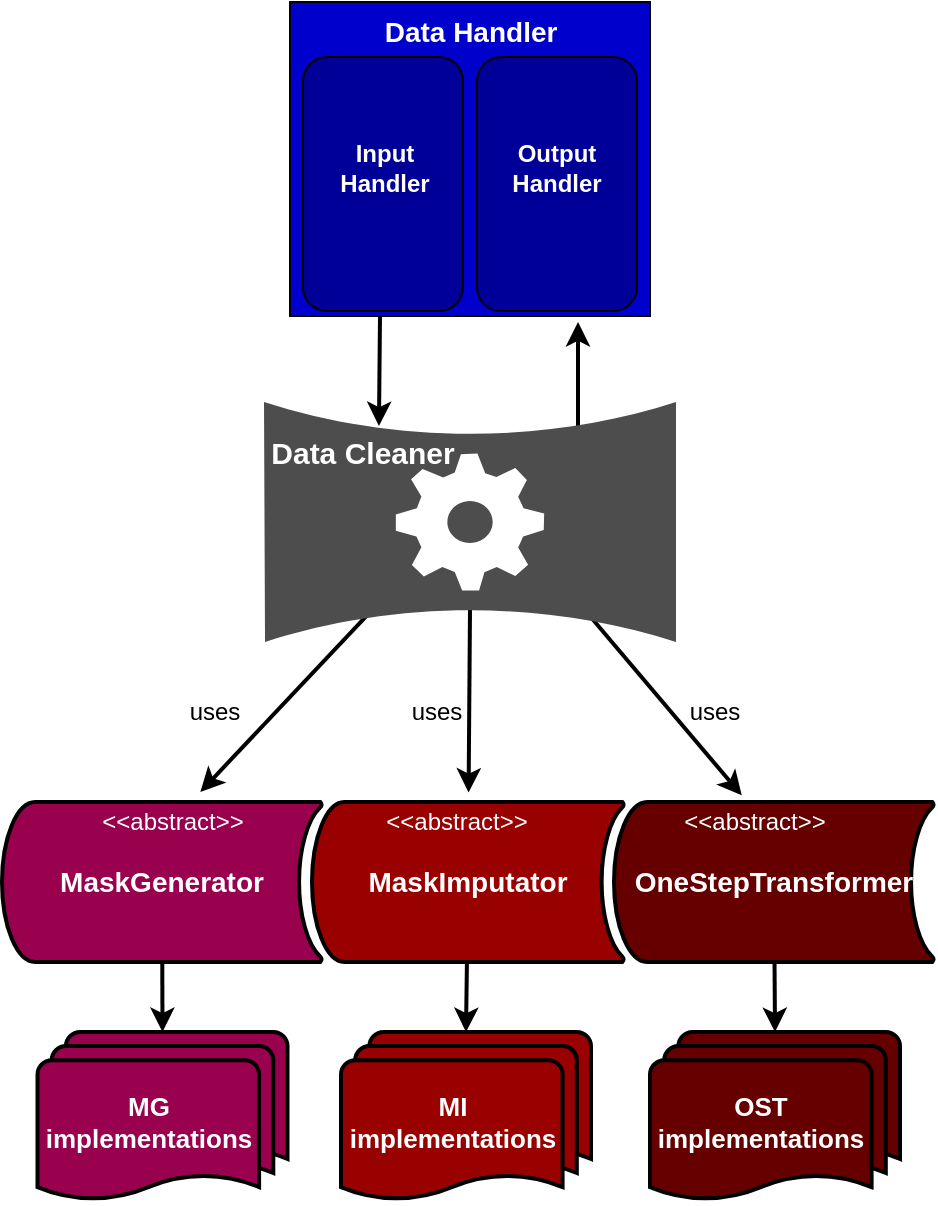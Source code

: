 <mxfile>
    <diagram id="vP8HRYV40l1JKufZO04F" name="Page-1">
        <mxGraphModel dx="-1268" dy="439" grid="1" gridSize="10" guides="1" tooltips="1" connect="1" arrows="1" fold="1" page="0" pageScale="1" pageWidth="827" pageHeight="1169" math="0" shadow="0">
            <root>
                <mxCell id="0"/>
                <mxCell id="1" parent="0"/>
                <mxCell id="86" value="" style="whiteSpace=wrap;html=1;fillColor=#0000CC;" vertex="1" parent="1">
                    <mxGeometry x="2176" y="320" width="180" height="157" as="geometry"/>
                </mxCell>
                <mxCell id="102" style="edgeStyle=none;html=1;exitX=0.25;exitY=0.889;exitDx=0;exitDy=0;exitPerimeter=0;strokeWidth=2;" edge="1" parent="1" source="245" target="99">
                    <mxGeometry relative="1" as="geometry">
                        <mxPoint x="2220" y="630" as="sourcePoint"/>
                    </mxGeometry>
                </mxCell>
                <mxCell id="103" style="edgeStyle=none;html=1;entryX=0.57;entryY=0.009;entryDx=0;entryDy=0;entryPerimeter=0;exitX=0.5;exitY=0.865;exitDx=0;exitDy=0;exitPerimeter=0;strokeWidth=2;" edge="1" parent="1" source="245" target="100">
                    <mxGeometry relative="1" as="geometry">
                        <mxPoint x="2265.412" y="645" as="sourcePoint"/>
                    </mxGeometry>
                </mxCell>
                <mxCell id="104" style="edgeStyle=none;html=1;entryX=0.432;entryY=0.056;entryDx=0;entryDy=0;entryPerimeter=0;fontStyle=0;strokeWidth=2;" edge="1" parent="1" target="101">
                    <mxGeometry relative="1" as="geometry">
                        <mxPoint x="2420" y="720" as="targetPoint"/>
                        <mxPoint x="2320" y="620" as="sourcePoint"/>
                    </mxGeometry>
                </mxCell>
                <mxCell id="94" style="edgeStyle=none;html=1;entryX=0.5;entryY=0;entryDx=0;entryDy=0;entryPerimeter=0;strokeWidth=2;" edge="1" parent="1" source="89" target="93">
                    <mxGeometry relative="1" as="geometry">
                        <mxPoint x="2117" y="830" as="targetPoint"/>
                    </mxGeometry>
                </mxCell>
                <mxCell id="89" value="&lt;font color=&quot;#ffffff&quot; style=&quot;font-size: 14px;&quot;&gt;&lt;b&gt;MaskGenerator&lt;/b&gt;&lt;/font&gt;" style="strokeWidth=2;html=1;shape=mxgraph.flowchart.stored_data;whiteSpace=wrap;fillColor=#99004D;" vertex="1" parent="1">
                    <mxGeometry x="2032" y="720" width="160" height="80" as="geometry"/>
                </mxCell>
                <mxCell id="96" style="edgeStyle=none;html=1;entryX=0.5;entryY=0;entryDx=0;entryDy=0;entryPerimeter=0;strokeWidth=2;" edge="1" parent="1" source="90" target="95">
                    <mxGeometry relative="1" as="geometry">
                        <mxPoint x="2259" y="830" as="targetPoint"/>
                    </mxGeometry>
                </mxCell>
                <mxCell id="90" value="&lt;font color=&quot;#ffffff&quot; style=&quot;font-size: 14px;&quot;&gt;&lt;b&gt;MaskImputator&lt;/b&gt;&lt;/font&gt;" style="strokeWidth=2;html=1;shape=mxgraph.flowchart.stored_data;whiteSpace=wrap;fillColor=#990000;" vertex="1" parent="1">
                    <mxGeometry x="2187" y="720" width="156" height="80" as="geometry"/>
                </mxCell>
                <mxCell id="98" style="edgeStyle=none;html=1;entryX=0.5;entryY=0;entryDx=0;entryDy=0;entryPerimeter=0;strokeWidth=2;" edge="1" parent="1" source="91" target="97">
                    <mxGeometry relative="1" as="geometry">
                        <mxPoint x="2407" y="830" as="targetPoint"/>
                    </mxGeometry>
                </mxCell>
                <mxCell id="91" value="&lt;font color=&quot;#ffffff&quot; style=&quot;font-size: 14px;&quot;&gt;&lt;b&gt;OneStepTransformer&lt;/b&gt;&lt;/font&gt;" style="strokeWidth=2;html=1;shape=mxgraph.flowchart.stored_data;whiteSpace=wrap;fillColor=#660000;" vertex="1" parent="1">
                    <mxGeometry x="2338" y="720" width="160" height="80" as="geometry"/>
                </mxCell>
                <mxCell id="93" value="" style="strokeWidth=2;html=1;shape=mxgraph.flowchart.multi-document;whiteSpace=wrap;fillColor=#99004D;" vertex="1" parent="1">
                    <mxGeometry x="2049.75" y="835" width="125" height="85" as="geometry"/>
                </mxCell>
                <mxCell id="95" value="" style="strokeWidth=2;html=1;shape=mxgraph.flowchart.multi-document;whiteSpace=wrap;fillColor=#990000;" vertex="1" parent="1">
                    <mxGeometry x="2201.5" y="835" width="125" height="85" as="geometry"/>
                </mxCell>
                <mxCell id="97" value="" style="strokeWidth=2;html=1;shape=mxgraph.flowchart.multi-document;whiteSpace=wrap;fillColor=#660000;" vertex="1" parent="1">
                    <mxGeometry x="2356" y="835" width="125" height="85" as="geometry"/>
                </mxCell>
                <mxCell id="99" value="&lt;font color=&quot;#ffffff&quot;&gt;&amp;lt;&amp;lt;abstract&amp;gt;&amp;gt;&lt;/font&gt;" style="text;html=1;align=center;verticalAlign=middle;resizable=0;points=[];autosize=1;strokeColor=none;fillColor=none;" vertex="1" parent="1">
                    <mxGeometry x="2072" y="715" width="90" height="30" as="geometry"/>
                </mxCell>
                <mxCell id="100" value="&lt;font color=&quot;#ffffff&quot;&gt;&amp;lt;&amp;lt;abstract&amp;gt;&amp;gt;&lt;/font&gt;" style="text;html=1;align=center;verticalAlign=middle;resizable=0;points=[];autosize=1;strokeColor=none;fillColor=none;" vertex="1" parent="1">
                    <mxGeometry x="2214" y="715" width="90" height="30" as="geometry"/>
                </mxCell>
                <mxCell id="101" value="&lt;font color=&quot;#ffffff&quot;&gt;&amp;lt;&amp;lt;abstract&amp;gt;&amp;gt;&lt;/font&gt;" style="text;html=1;align=center;verticalAlign=middle;resizable=0;points=[];autosize=1;strokeColor=none;fillColor=none;" vertex="1" parent="1">
                    <mxGeometry x="2363" y="715" width="90" height="30" as="geometry"/>
                </mxCell>
                <mxCell id="105" value="uses" style="text;html=1;align=center;verticalAlign=middle;resizable=0;points=[];autosize=1;strokeColor=none;fillColor=none;" vertex="1" parent="1">
                    <mxGeometry x="2113" y="660" width="50" height="30" as="geometry"/>
                </mxCell>
                <mxCell id="106" value="uses" style="text;html=1;align=center;verticalAlign=middle;resizable=0;points=[];autosize=1;strokeColor=none;fillColor=none;" vertex="1" parent="1">
                    <mxGeometry x="2224" y="660" width="50" height="30" as="geometry"/>
                </mxCell>
                <mxCell id="107" value="uses" style="text;html=1;align=center;verticalAlign=middle;resizable=0;points=[];autosize=1;strokeColor=none;fillColor=none;" vertex="1" parent="1">
                    <mxGeometry x="2363" y="660" width="50" height="30" as="geometry"/>
                </mxCell>
                <mxCell id="87" value="&lt;font color=&quot;#ffffff&quot; style=&quot;font-size: 14px;&quot;&gt;&lt;b&gt;Data Handler&lt;/b&gt;&lt;/font&gt;" style="text;html=1;align=center;verticalAlign=middle;resizable=0;points=[];autosize=1;strokeColor=none;fillColor=none;" vertex="1" parent="1">
                    <mxGeometry x="2211" y="320" width="110" height="30" as="geometry"/>
                </mxCell>
                <mxCell id="252" style="edgeStyle=none;html=1;fontSize=13;fontColor=#000000;exitX=0.25;exitY=1;exitDx=0;exitDy=0;entryX=0.279;entryY=0.1;entryDx=0;entryDy=0;entryPerimeter=0;strokeWidth=2;" edge="1" parent="1" source="86" target="245">
                    <mxGeometry relative="1" as="geometry">
                        <mxPoint x="2220" y="480" as="sourcePoint"/>
                        <mxPoint x="2221" y="530" as="targetPoint"/>
                    </mxGeometry>
                </mxCell>
                <mxCell id="237" value="" style="rounded=1;whiteSpace=wrap;html=1;fontSize=14;fillColor=#000099;rotation=90;" vertex="1" parent="1">
                    <mxGeometry x="2159" y="371" width="127" height="80" as="geometry"/>
                </mxCell>
                <mxCell id="83" value="&lt;font color=&quot;#ffffff&quot;&gt;&lt;b&gt;Input&lt;br&gt;Handler&lt;/b&gt;&lt;/font&gt;" style="text;html=1;align=center;verticalAlign=middle;resizable=0;points=[];autosize=1;strokeColor=none;fillColor=none;" vertex="1" parent="1">
                    <mxGeometry x="2188" y="383" width="70" height="40" as="geometry"/>
                </mxCell>
                <mxCell id="239" value="" style="rounded=1;whiteSpace=wrap;html=1;fontSize=14;fillColor=#000099;rotation=90;" vertex="1" parent="1">
                    <mxGeometry x="2246" y="371.06" width="127" height="80" as="geometry"/>
                </mxCell>
                <mxCell id="84" value="&lt;font color=&quot;#ffffff&quot;&gt;&lt;b&gt;Output&lt;br&gt;Handler&lt;/b&gt;&lt;/font&gt;" style="text;html=1;align=center;verticalAlign=middle;resizable=0;points=[];autosize=1;strokeColor=none;fillColor=none;" vertex="1" parent="1">
                    <mxGeometry x="2274" y="383" width="70" height="40" as="geometry"/>
                </mxCell>
                <mxCell id="253" style="edgeStyle=none;html=1;fontSize=13;fontColor=#000000;strokeWidth=2;" edge="1" parent="1">
                    <mxGeometry relative="1" as="geometry">
                        <mxPoint x="2320" y="480" as="targetPoint"/>
                        <mxPoint x="2320" y="540" as="sourcePoint"/>
                    </mxGeometry>
                </mxCell>
                <mxCell id="245" value="" style="verticalLabelPosition=bottom;html=1;verticalAlign=top;align=center;strokeColor=none;fillColor=#4D4D4D;shape=mxgraph.azure.autoscale;fontSize=10;" vertex="1" parent="1">
                    <mxGeometry x="2163" y="520" width="206" height="120" as="geometry"/>
                </mxCell>
                <mxCell id="246" value="&lt;font style=&quot;font-size: 15px;&quot; color=&quot;#ffffff&quot;&gt;&lt;b style=&quot;font-size: 15px;&quot;&gt;Data Cleaner&lt;/b&gt;&lt;/font&gt;" style="text;html=1;align=center;verticalAlign=middle;resizable=0;points=[];autosize=1;strokeColor=none;fillColor=none;fontSize=15;strokeWidth=1;" vertex="1" parent="1">
                    <mxGeometry x="2152" y="530" width="120" height="30" as="geometry"/>
                </mxCell>
                <mxCell id="254" value="&lt;b&gt;&lt;font color=&quot;#ffffff&quot;&gt;MG&lt;br&gt;implementations&lt;/font&gt;&lt;/b&gt;" style="text;html=1;align=center;verticalAlign=middle;resizable=0;points=[];autosize=1;strokeColor=none;fillColor=none;fontSize=13;fontColor=#000000;" vertex="1" parent="1">
                    <mxGeometry x="2039.75" y="860" width="130" height="40" as="geometry"/>
                </mxCell>
                <mxCell id="256" value="&lt;b&gt;&lt;font color=&quot;#ffffff&quot;&gt;MI&lt;br&gt;implementations&lt;/font&gt;&lt;/b&gt;" style="text;html=1;align=center;verticalAlign=middle;resizable=0;points=[];autosize=1;strokeColor=none;fillColor=none;fontSize=13;fontColor=#000000;" vertex="1" parent="1">
                    <mxGeometry x="2192" y="860" width="130" height="40" as="geometry"/>
                </mxCell>
                <mxCell id="257" value="&lt;b&gt;&lt;font color=&quot;#ffffff&quot;&gt;OST&lt;br&gt;implementations&lt;/font&gt;&lt;/b&gt;" style="text;html=1;align=center;verticalAlign=middle;resizable=0;points=[];autosize=1;strokeColor=none;fillColor=none;fontSize=13;fontColor=#000000;" vertex="1" parent="1">
                    <mxGeometry x="2346" y="860" width="130" height="40" as="geometry"/>
                </mxCell>
            </root>
        </mxGraphModel>
    </diagram>
</mxfile>
